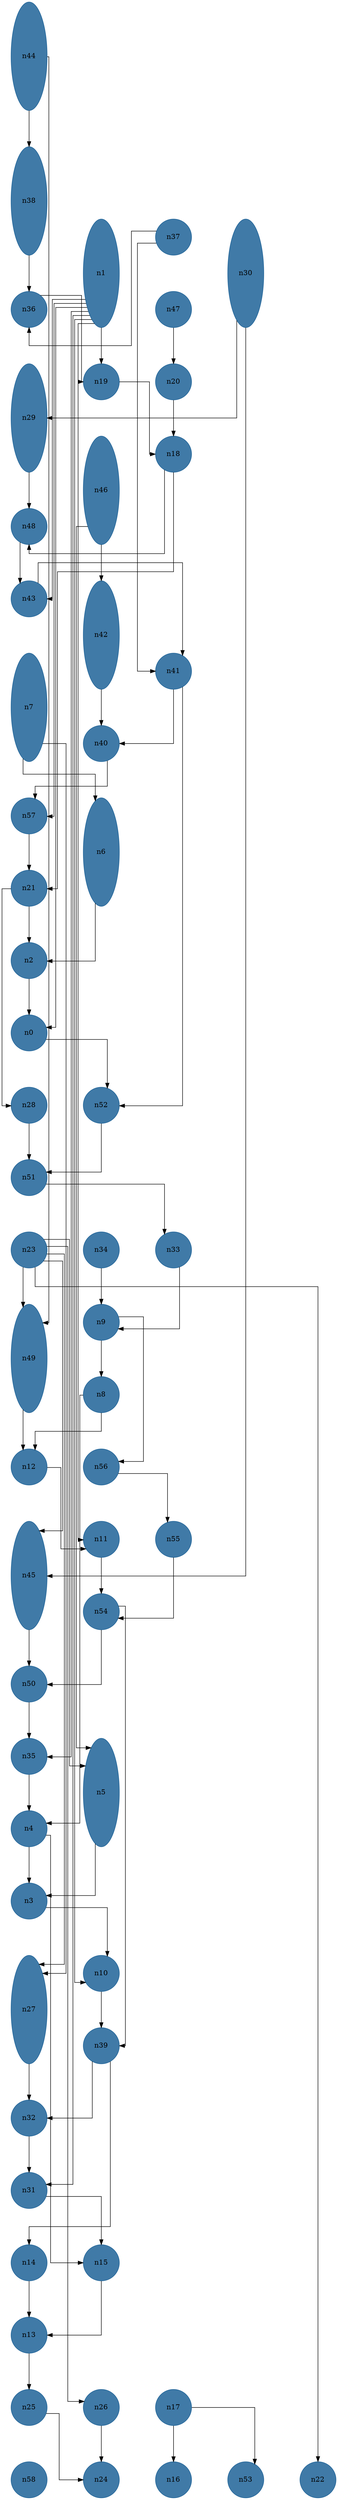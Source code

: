 //do not use DOT to generate pdf use NEATO or FDP
digraph{
layout="neato";
splines="ortho";
n44[shape="ellipse", style="filled", color="#004E8ABF", pos="0,69!", height="3", width="1"];
n44 -> n38;
n44 -> n49;
n38[shape="ellipse", style="filled", color="#004E8ABF", pos="0,65!", height="3", width="1"];
n38 -> n36;
n1[shape="ellipse", style="filled", color="#004E8ABF", pos="2,63!", height="3", width="1"];
n1 -> n35;
n1 -> n57;
n1 -> n0;
n1 -> n19;
n1 -> n10;
n1 -> n43;
n1 -> n31;
n1 -> n11;
n37[shape="ellipse", style="filled", color="#004E8ABF", pos="4,64!", height="1", width="1"];
n37 -> n36;
n37 -> n41;
n30[shape="ellipse", style="filled", color="#004E8ABF", pos="6,63!", height="3", width="1"];
n30 -> n29;
n30 -> n45;
n36[shape="ellipse", style="filled", color="#004E8ABF", pos="0,62!", height="1", width="1"];
n36 -> n19;
n47[shape="ellipse", style="filled", color="#004E8ABF", pos="4,62!", height="1", width="1"];
n47 -> n20;
n29[shape="ellipse", style="filled", color="#004E8ABF", pos="0,59!", height="3", width="1"];
n29 -> n48;
n19[shape="ellipse", style="filled", color="#004E8ABF", pos="2,60!", height="1", width="1"];
n19 -> n18;
n20[shape="ellipse", style="filled", color="#004E8ABF", pos="4,60!", height="1", width="1"];
n20 -> n18;
n46[shape="ellipse", style="filled", color="#004E8ABF", pos="2,57!", height="3", width="1"];
n46 -> n5;
n46 -> n42;
n18[shape="ellipse", style="filled", color="#004E8ABF", pos="4,58!", height="1", width="1"];
n18 -> n48;
n18 -> n21;
n48[shape="ellipse", style="filled", color="#004E8ABF", pos="0,56!", height="1", width="1"];
n48 -> n43;
n43[shape="ellipse", style="filled", color="#004E8ABF", pos="0,54!", height="1", width="1"];
n43 -> n41;
n42[shape="ellipse", style="filled", color="#004E8ABF", pos="2,53!", height="3", width="1"];
n42 -> n40;
n7[shape="ellipse", style="filled", color="#004E8ABF", pos="0,51!", height="3", width="1"];
n7 -> n27;
n7 -> n6;
n41[shape="ellipse", style="filled", color="#004E8ABF", pos="4,52!", height="1", width="1"];
n41 -> n52;
n41 -> n40;
n40[shape="ellipse", style="filled", color="#004E8ABF", pos="2,50!", height="1", width="1"];
n40 -> n57;
n57[shape="ellipse", style="filled", color="#004E8ABF", pos="0,48!", height="1", width="1"];
n57 -> n21;
n6[shape="ellipse", style="filled", color="#004E8ABF", pos="2,47!", height="3", width="1"];
n6 -> n2;
n21[shape="ellipse", style="filled", color="#004E8ABF", pos="0,46!", height="1", width="1"];
n21 -> n2;
n21 -> n28;
n2[shape="ellipse", style="filled", color="#004E8ABF", pos="0,44!", height="1", width="1"];
n2 -> n0;
n0[shape="ellipse", style="filled", color="#004E8ABF", pos="0,42!", height="1", width="1"];
n0 -> n52;
n28[shape="ellipse", style="filled", color="#004E8ABF", pos="0,40!", height="1", width="1"];
n28 -> n51;
n52[shape="ellipse", style="filled", color="#004E8ABF", pos="2,40!", height="1", width="1"];
n52 -> n51;
n51[shape="ellipse", style="filled", color="#004E8ABF", pos="0,38!", height="1", width="1"];
n51 -> n33;
n23[shape="ellipse", style="filled", color="#004E8ABF", pos="0,36!", height="1", width="1"];
n23 -> n27;
n23 -> n49;
n23 -> n26;
n23 -> n5;
n23 -> n45;
n23 -> n22;
n34[shape="ellipse", style="filled", color="#004E8ABF", pos="2,36!", height="1", width="1"];
n34 -> n9;
n33[shape="ellipse", style="filled", color="#004E8ABF", pos="4,36!", height="1", width="1"];
n33 -> n9;
n49[shape="ellipse", style="filled", color="#004E8ABF", pos="0,33!", height="3", width="1"];
n49 -> n12;
n9[shape="ellipse", style="filled", color="#004E8ABF", pos="2,34!", height="1", width="1"];
n9 -> n8;
n9 -> n56;
n8[shape="ellipse", style="filled", color="#004E8ABF", pos="2,32!", height="1", width="1"];
n8 -> n4;
n8 -> n12;
n12[shape="ellipse", style="filled", color="#004E8ABF", pos="0,30!", height="1", width="1"];
n12 -> n11;
n56[shape="ellipse", style="filled", color="#004E8ABF", pos="2,30!", height="1", width="1"];
n56 -> n55;
n45[shape="ellipse", style="filled", color="#004E8ABF", pos="0,27!", height="3", width="1"];
n45 -> n50;
n11[shape="ellipse", style="filled", color="#004E8ABF", pos="2,28!", height="1", width="1"];
n11 -> n54;
n55[shape="ellipse", style="filled", color="#004E8ABF", pos="4,28!", height="1", width="1"];
n55 -> n54;
n54[shape="ellipse", style="filled", color="#004E8ABF", pos="2,26!", height="1", width="1"];
n54 -> n39;
n54 -> n50;
n50[shape="ellipse", style="filled", color="#004E8ABF", pos="0,24!", height="1", width="1"];
n50 -> n35;
n35[shape="ellipse", style="filled", color="#004E8ABF", pos="0,22!", height="1", width="1"];
n35 -> n4;
n5[shape="ellipse", style="filled", color="#004E8ABF", pos="2,21!", height="3", width="1"];
n5 -> n3;
n4[shape="ellipse", style="filled", color="#004E8ABF", pos="0,20!", height="1", width="1"];
n4 -> n15;
n4 -> n3;
n3[shape="ellipse", style="filled", color="#004E8ABF", pos="0,18!", height="1", width="1"];
n3 -> n10;
n27[shape="ellipse", style="filled", color="#004E8ABF", pos="0,15!", height="3", width="1"];
n27 -> n32;
n10[shape="ellipse", style="filled", color="#004E8ABF", pos="2,16!", height="1", width="1"];
n10 -> n39;
n39[shape="ellipse", style="filled", color="#004E8ABF", pos="2,14!", height="1", width="1"];
n39 -> n14;
n39 -> n32;
n32[shape="ellipse", style="filled", color="#004E8ABF", pos="0,12!", height="1", width="1"];
n32 -> n31;
n31[shape="ellipse", style="filled", color="#004E8ABF", pos="0,10!", height="1", width="1"];
n31 -> n15;
n14[shape="ellipse", style="filled", color="#004E8ABF", pos="0,8!", height="1", width="1"];
n14 -> n13;
n15[shape="ellipse", style="filled", color="#004E8ABF", pos="2,8!", height="1", width="1"];
n15 -> n13;
n13[shape="ellipse", style="filled", color="#004E8ABF", pos="0,6!", height="1", width="1"];
n13 -> n25;
n25[shape="ellipse", style="filled", color="#004E8ABF", pos="0,4!", height="1", width="1"];
n25 -> n24;
n26[shape="ellipse", style="filled", color="#004E8ABF", pos="2,4!", height="1", width="1"];
n26 -> n24;
n17[shape="ellipse", style="filled", color="#004E8ABF", pos="4,4!", height="1", width="1"];
n17 -> n16;
n17 -> n53;
n58[shape="ellipse", style="filled", color="#004E8ABF", pos="0,2!", height="1", width="1"];
n24[shape="ellipse", style="filled", color="#004E8ABF", pos="2,2!", height="1", width="1"];
n16[shape="ellipse", style="filled", color="#004E8ABF", pos="4,2!", height="1", width="1"];
n53[shape="ellipse", style="filled", color="#004E8ABF", pos="6,2!", height="1", width="1"];
n22[shape="ellipse", style="filled", color="#004E8ABF", pos="8,2!", height="1", width="1"];
}
